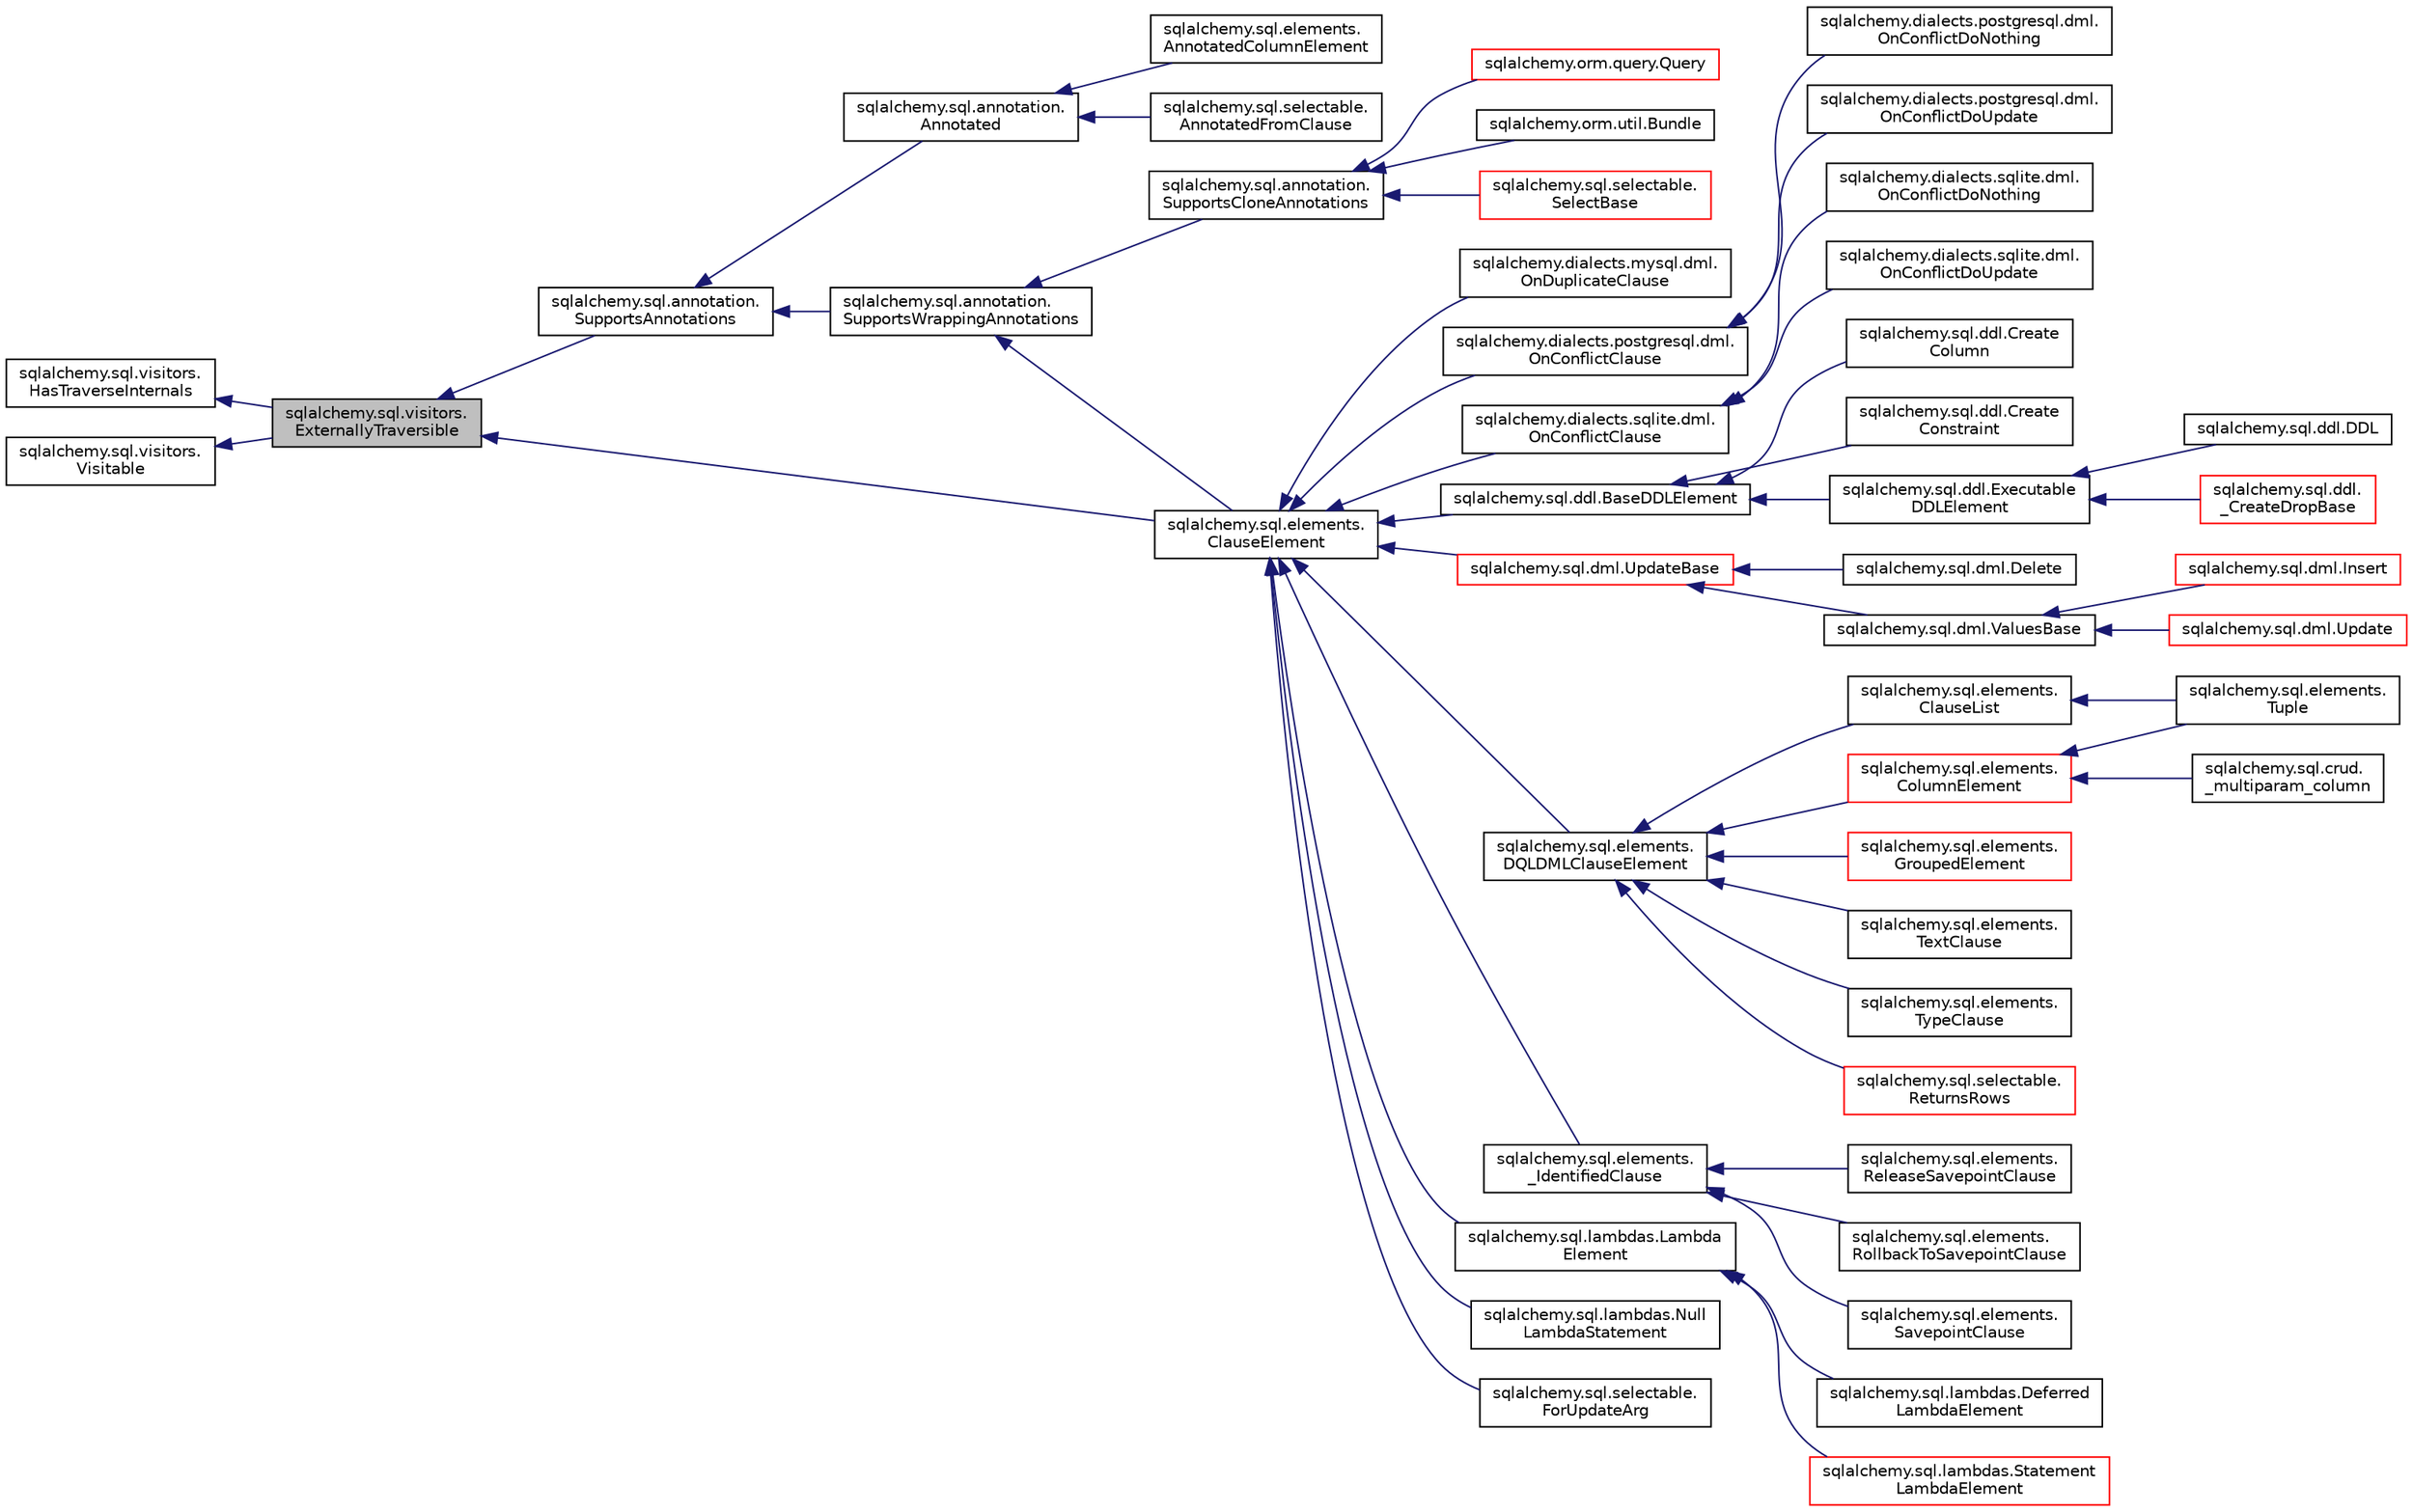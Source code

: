 digraph "sqlalchemy.sql.visitors.ExternallyTraversible"
{
 // LATEX_PDF_SIZE
  edge [fontname="Helvetica",fontsize="10",labelfontname="Helvetica",labelfontsize="10"];
  node [fontname="Helvetica",fontsize="10",shape=record];
  rankdir="LR";
  Node1 [label="sqlalchemy.sql.visitors.\lExternallyTraversible",height=0.2,width=0.4,color="black", fillcolor="grey75", style="filled", fontcolor="black",tooltip=" "];
  Node2 -> Node1 [dir="back",color="midnightblue",fontsize="10",style="solid",fontname="Helvetica"];
  Node2 [label="sqlalchemy.sql.visitors.\lHasTraverseInternals",height=0.2,width=0.4,color="black", fillcolor="white", style="filled",URL="$classsqlalchemy_1_1sql_1_1visitors_1_1HasTraverseInternals.html",tooltip=" "];
  Node3 -> Node1 [dir="back",color="midnightblue",fontsize="10",style="solid",fontname="Helvetica"];
  Node3 [label="sqlalchemy.sql.visitors.\lVisitable",height=0.2,width=0.4,color="black", fillcolor="white", style="filled",URL="$classsqlalchemy_1_1sql_1_1visitors_1_1Visitable.html",tooltip=" "];
  Node1 -> Node4 [dir="back",color="midnightblue",fontsize="10",style="solid",fontname="Helvetica"];
  Node4 [label="sqlalchemy.sql.annotation.\lSupportsAnnotations",height=0.2,width=0.4,color="black", fillcolor="white", style="filled",URL="$classsqlalchemy_1_1sql_1_1annotation_1_1SupportsAnnotations.html",tooltip=" "];
  Node4 -> Node5 [dir="back",color="midnightblue",fontsize="10",style="solid",fontname="Helvetica"];
  Node5 [label="sqlalchemy.sql.annotation.\lAnnotated",height=0.2,width=0.4,color="black", fillcolor="white", style="filled",URL="$classsqlalchemy_1_1sql_1_1annotation_1_1Annotated.html",tooltip=" "];
  Node5 -> Node6 [dir="back",color="midnightblue",fontsize="10",style="solid",fontname="Helvetica"];
  Node6 [label="sqlalchemy.sql.elements.\lAnnotatedColumnElement",height=0.2,width=0.4,color="black", fillcolor="white", style="filled",URL="$classsqlalchemy_1_1sql_1_1elements_1_1AnnotatedColumnElement.html",tooltip=" "];
  Node5 -> Node7 [dir="back",color="midnightblue",fontsize="10",style="solid",fontname="Helvetica"];
  Node7 [label="sqlalchemy.sql.selectable.\lAnnotatedFromClause",height=0.2,width=0.4,color="black", fillcolor="white", style="filled",URL="$classsqlalchemy_1_1sql_1_1selectable_1_1AnnotatedFromClause.html",tooltip=" "];
  Node4 -> Node8 [dir="back",color="midnightblue",fontsize="10",style="solid",fontname="Helvetica"];
  Node8 [label="sqlalchemy.sql.annotation.\lSupportsWrappingAnnotations",height=0.2,width=0.4,color="black", fillcolor="white", style="filled",URL="$classsqlalchemy_1_1sql_1_1annotation_1_1SupportsWrappingAnnotations.html",tooltip=" "];
  Node8 -> Node9 [dir="back",color="midnightblue",fontsize="10",style="solid",fontname="Helvetica"];
  Node9 [label="sqlalchemy.sql.annotation.\lSupportsCloneAnnotations",height=0.2,width=0.4,color="black", fillcolor="white", style="filled",URL="$classsqlalchemy_1_1sql_1_1annotation_1_1SupportsCloneAnnotations.html",tooltip=" "];
  Node9 -> Node10 [dir="back",color="midnightblue",fontsize="10",style="solid",fontname="Helvetica"];
  Node10 [label="sqlalchemy.orm.query.Query",height=0.2,width=0.4,color="red", fillcolor="white", style="filled",URL="$classsqlalchemy_1_1orm_1_1query_1_1Query.html",tooltip=" "];
  Node9 -> Node15 [dir="back",color="midnightblue",fontsize="10",style="solid",fontname="Helvetica"];
  Node15 [label="sqlalchemy.orm.util.Bundle",height=0.2,width=0.4,color="black", fillcolor="white", style="filled",URL="$classsqlalchemy_1_1orm_1_1util_1_1Bundle.html",tooltip=" "];
  Node9 -> Node16 [dir="back",color="midnightblue",fontsize="10",style="solid",fontname="Helvetica"];
  Node16 [label="sqlalchemy.sql.selectable.\lSelectBase",height=0.2,width=0.4,color="red", fillcolor="white", style="filled",URL="$classsqlalchemy_1_1sql_1_1selectable_1_1SelectBase.html",tooltip=" "];
  Node8 -> Node22 [dir="back",color="midnightblue",fontsize="10",style="solid",fontname="Helvetica"];
  Node22 [label="sqlalchemy.sql.elements.\lClauseElement",height=0.2,width=0.4,color="black", fillcolor="white", style="filled",URL="$classsqlalchemy_1_1sql_1_1elements_1_1ClauseElement.html",tooltip=" "];
  Node22 -> Node23 [dir="back",color="midnightblue",fontsize="10",style="solid",fontname="Helvetica"];
  Node23 [label="sqlalchemy.dialects.mysql.dml.\lOnDuplicateClause",height=0.2,width=0.4,color="black", fillcolor="white", style="filled",URL="$classsqlalchemy_1_1dialects_1_1mysql_1_1dml_1_1OnDuplicateClause.html",tooltip=" "];
  Node22 -> Node24 [dir="back",color="midnightblue",fontsize="10",style="solid",fontname="Helvetica"];
  Node24 [label="sqlalchemy.dialects.postgresql.dml.\lOnConflictClause",height=0.2,width=0.4,color="black", fillcolor="white", style="filled",URL="$classsqlalchemy_1_1dialects_1_1postgresql_1_1dml_1_1OnConflictClause.html",tooltip=" "];
  Node24 -> Node25 [dir="back",color="midnightblue",fontsize="10",style="solid",fontname="Helvetica"];
  Node25 [label="sqlalchemy.dialects.postgresql.dml.\lOnConflictDoNothing",height=0.2,width=0.4,color="black", fillcolor="white", style="filled",URL="$classsqlalchemy_1_1dialects_1_1postgresql_1_1dml_1_1OnConflictDoNothing.html",tooltip=" "];
  Node24 -> Node26 [dir="back",color="midnightblue",fontsize="10",style="solid",fontname="Helvetica"];
  Node26 [label="sqlalchemy.dialects.postgresql.dml.\lOnConflictDoUpdate",height=0.2,width=0.4,color="black", fillcolor="white", style="filled",URL="$classsqlalchemy_1_1dialects_1_1postgresql_1_1dml_1_1OnConflictDoUpdate.html",tooltip=" "];
  Node22 -> Node27 [dir="back",color="midnightblue",fontsize="10",style="solid",fontname="Helvetica"];
  Node27 [label="sqlalchemy.dialects.sqlite.dml.\lOnConflictClause",height=0.2,width=0.4,color="black", fillcolor="white", style="filled",URL="$classsqlalchemy_1_1dialects_1_1sqlite_1_1dml_1_1OnConflictClause.html",tooltip=" "];
  Node27 -> Node28 [dir="back",color="midnightblue",fontsize="10",style="solid",fontname="Helvetica"];
  Node28 [label="sqlalchemy.dialects.sqlite.dml.\lOnConflictDoNothing",height=0.2,width=0.4,color="black", fillcolor="white", style="filled",URL="$classsqlalchemy_1_1dialects_1_1sqlite_1_1dml_1_1OnConflictDoNothing.html",tooltip=" "];
  Node27 -> Node29 [dir="back",color="midnightblue",fontsize="10",style="solid",fontname="Helvetica"];
  Node29 [label="sqlalchemy.dialects.sqlite.dml.\lOnConflictDoUpdate",height=0.2,width=0.4,color="black", fillcolor="white", style="filled",URL="$classsqlalchemy_1_1dialects_1_1sqlite_1_1dml_1_1OnConflictDoUpdate.html",tooltip=" "];
  Node22 -> Node30 [dir="back",color="midnightblue",fontsize="10",style="solid",fontname="Helvetica"];
  Node30 [label="sqlalchemy.sql.ddl.BaseDDLElement",height=0.2,width=0.4,color="black", fillcolor="white", style="filled",URL="$classsqlalchemy_1_1sql_1_1ddl_1_1BaseDDLElement.html",tooltip=" "];
  Node30 -> Node31 [dir="back",color="midnightblue",fontsize="10",style="solid",fontname="Helvetica"];
  Node31 [label="sqlalchemy.sql.ddl.Create\lColumn",height=0.2,width=0.4,color="black", fillcolor="white", style="filled",URL="$classsqlalchemy_1_1sql_1_1ddl_1_1CreateColumn.html",tooltip=" "];
  Node30 -> Node32 [dir="back",color="midnightblue",fontsize="10",style="solid",fontname="Helvetica"];
  Node32 [label="sqlalchemy.sql.ddl.Create\lConstraint",height=0.2,width=0.4,color="black", fillcolor="white", style="filled",URL="$classsqlalchemy_1_1sql_1_1ddl_1_1CreateConstraint.html",tooltip=" "];
  Node30 -> Node33 [dir="back",color="midnightblue",fontsize="10",style="solid",fontname="Helvetica"];
  Node33 [label="sqlalchemy.sql.ddl.Executable\lDDLElement",height=0.2,width=0.4,color="black", fillcolor="white", style="filled",URL="$classsqlalchemy_1_1sql_1_1ddl_1_1ExecutableDDLElement.html",tooltip=" "];
  Node33 -> Node34 [dir="back",color="midnightblue",fontsize="10",style="solid",fontname="Helvetica"];
  Node34 [label="sqlalchemy.sql.ddl.DDL",height=0.2,width=0.4,color="black", fillcolor="white", style="filled",URL="$classsqlalchemy_1_1sql_1_1ddl_1_1DDL.html",tooltip=" "];
  Node33 -> Node35 [dir="back",color="midnightblue",fontsize="10",style="solid",fontname="Helvetica"];
  Node35 [label="sqlalchemy.sql.ddl.\l_CreateDropBase",height=0.2,width=0.4,color="red", fillcolor="white", style="filled",URL="$classsqlalchemy_1_1sql_1_1ddl_1_1__CreateDropBase.html",tooltip=" "];
  Node22 -> Node59 [dir="back",color="midnightblue",fontsize="10",style="solid",fontname="Helvetica"];
  Node59 [label="sqlalchemy.sql.dml.UpdateBase",height=0.2,width=0.4,color="red", fillcolor="white", style="filled",URL="$classsqlalchemy_1_1sql_1_1dml_1_1UpdateBase.html",tooltip=" "];
  Node59 -> Node60 [dir="back",color="midnightblue",fontsize="10",style="solid",fontname="Helvetica"];
  Node60 [label="sqlalchemy.sql.dml.Delete",height=0.2,width=0.4,color="black", fillcolor="white", style="filled",URL="$classsqlalchemy_1_1sql_1_1dml_1_1Delete.html",tooltip=" "];
  Node59 -> Node61 [dir="back",color="midnightblue",fontsize="10",style="solid",fontname="Helvetica"];
  Node61 [label="sqlalchemy.sql.dml.ValuesBase",height=0.2,width=0.4,color="black", fillcolor="white", style="filled",URL="$classsqlalchemy_1_1sql_1_1dml_1_1ValuesBase.html",tooltip=" "];
  Node61 -> Node62 [dir="back",color="midnightblue",fontsize="10",style="solid",fontname="Helvetica"];
  Node62 [label="sqlalchemy.sql.dml.Insert",height=0.2,width=0.4,color="red", fillcolor="white", style="filled",URL="$classsqlalchemy_1_1sql_1_1dml_1_1Insert.html",tooltip=" "];
  Node61 -> Node64 [dir="back",color="midnightblue",fontsize="10",style="solid",fontname="Helvetica"];
  Node64 [label="sqlalchemy.sql.dml.Update",height=0.2,width=0.4,color="red", fillcolor="white", style="filled",URL="$classsqlalchemy_1_1sql_1_1dml_1_1Update.html",tooltip=" "];
  Node22 -> Node67 [dir="back",color="midnightblue",fontsize="10",style="solid",fontname="Helvetica"];
  Node67 [label="sqlalchemy.sql.elements.\lDQLDMLClauseElement",height=0.2,width=0.4,color="black", fillcolor="white", style="filled",URL="$classsqlalchemy_1_1sql_1_1elements_1_1DQLDMLClauseElement.html",tooltip=" "];
  Node67 -> Node68 [dir="back",color="midnightblue",fontsize="10",style="solid",fontname="Helvetica"];
  Node68 [label="sqlalchemy.sql.elements.\lClauseList",height=0.2,width=0.4,color="black", fillcolor="white", style="filled",URL="$classsqlalchemy_1_1sql_1_1elements_1_1ClauseList.html",tooltip=" "];
  Node68 -> Node69 [dir="back",color="midnightblue",fontsize="10",style="solid",fontname="Helvetica"];
  Node69 [label="sqlalchemy.sql.elements.\lTuple",height=0.2,width=0.4,color="black", fillcolor="white", style="filled",URL="$classsqlalchemy_1_1sql_1_1elements_1_1Tuple.html",tooltip=" "];
  Node67 -> Node70 [dir="back",color="midnightblue",fontsize="10",style="solid",fontname="Helvetica"];
  Node70 [label="sqlalchemy.sql.elements.\lColumnElement",height=0.2,width=0.4,color="red", fillcolor="white", style="filled",URL="$classsqlalchemy_1_1sql_1_1elements_1_1ColumnElement.html",tooltip=" "];
  Node70 -> Node71 [dir="back",color="midnightblue",fontsize="10",style="solid",fontname="Helvetica"];
  Node71 [label="sqlalchemy.sql.crud.\l_multiparam_column",height=0.2,width=0.4,color="black", fillcolor="white", style="filled",URL="$classsqlalchemy_1_1sql_1_1crud_1_1__multiparam__column.html",tooltip=" "];
  Node70 -> Node69 [dir="back",color="midnightblue",fontsize="10",style="solid",fontname="Helvetica"];
  Node67 -> Node148 [dir="back",color="midnightblue",fontsize="10",style="solid",fontname="Helvetica"];
  Node148 [label="sqlalchemy.sql.elements.\lGroupedElement",height=0.2,width=0.4,color="red", fillcolor="white", style="filled",URL="$classsqlalchemy_1_1sql_1_1elements_1_1GroupedElement.html",tooltip=" "];
  Node67 -> Node152 [dir="back",color="midnightblue",fontsize="10",style="solid",fontname="Helvetica"];
  Node152 [label="sqlalchemy.sql.elements.\lTextClause",height=0.2,width=0.4,color="black", fillcolor="white", style="filled",URL="$classsqlalchemy_1_1sql_1_1elements_1_1TextClause.html",tooltip=" "];
  Node67 -> Node153 [dir="back",color="midnightblue",fontsize="10",style="solid",fontname="Helvetica"];
  Node153 [label="sqlalchemy.sql.elements.\lTypeClause",height=0.2,width=0.4,color="black", fillcolor="white", style="filled",URL="$classsqlalchemy_1_1sql_1_1elements_1_1TypeClause.html",tooltip=" "];
  Node67 -> Node154 [dir="back",color="midnightblue",fontsize="10",style="solid",fontname="Helvetica"];
  Node154 [label="sqlalchemy.sql.selectable.\lReturnsRows",height=0.2,width=0.4,color="red", fillcolor="white", style="filled",URL="$classsqlalchemy_1_1sql_1_1selectable_1_1ReturnsRows.html",tooltip=" "];
  Node22 -> Node175 [dir="back",color="midnightblue",fontsize="10",style="solid",fontname="Helvetica"];
  Node175 [label="sqlalchemy.sql.elements.\l_IdentifiedClause",height=0.2,width=0.4,color="black", fillcolor="white", style="filled",URL="$classsqlalchemy_1_1sql_1_1elements_1_1__IdentifiedClause.html",tooltip=" "];
  Node175 -> Node176 [dir="back",color="midnightblue",fontsize="10",style="solid",fontname="Helvetica"];
  Node176 [label="sqlalchemy.sql.elements.\lReleaseSavepointClause",height=0.2,width=0.4,color="black", fillcolor="white", style="filled",URL="$classsqlalchemy_1_1sql_1_1elements_1_1ReleaseSavepointClause.html",tooltip=" "];
  Node175 -> Node177 [dir="back",color="midnightblue",fontsize="10",style="solid",fontname="Helvetica"];
  Node177 [label="sqlalchemy.sql.elements.\lRollbackToSavepointClause",height=0.2,width=0.4,color="black", fillcolor="white", style="filled",URL="$classsqlalchemy_1_1sql_1_1elements_1_1RollbackToSavepointClause.html",tooltip=" "];
  Node175 -> Node178 [dir="back",color="midnightblue",fontsize="10",style="solid",fontname="Helvetica"];
  Node178 [label="sqlalchemy.sql.elements.\lSavepointClause",height=0.2,width=0.4,color="black", fillcolor="white", style="filled",URL="$classsqlalchemy_1_1sql_1_1elements_1_1SavepointClause.html",tooltip=" "];
  Node22 -> Node179 [dir="back",color="midnightblue",fontsize="10",style="solid",fontname="Helvetica"];
  Node179 [label="sqlalchemy.sql.lambdas.Lambda\lElement",height=0.2,width=0.4,color="black", fillcolor="white", style="filled",URL="$classsqlalchemy_1_1sql_1_1lambdas_1_1LambdaElement.html",tooltip=" "];
  Node179 -> Node180 [dir="back",color="midnightblue",fontsize="10",style="solid",fontname="Helvetica"];
  Node180 [label="sqlalchemy.sql.lambdas.Deferred\lLambdaElement",height=0.2,width=0.4,color="black", fillcolor="white", style="filled",URL="$classsqlalchemy_1_1sql_1_1lambdas_1_1DeferredLambdaElement.html",tooltip=" "];
  Node179 -> Node181 [dir="back",color="midnightblue",fontsize="10",style="solid",fontname="Helvetica"];
  Node181 [label="sqlalchemy.sql.lambdas.Statement\lLambdaElement",height=0.2,width=0.4,color="red", fillcolor="white", style="filled",URL="$classsqlalchemy_1_1sql_1_1lambdas_1_1StatementLambdaElement.html",tooltip=" "];
  Node22 -> Node183 [dir="back",color="midnightblue",fontsize="10",style="solid",fontname="Helvetica"];
  Node183 [label="sqlalchemy.sql.lambdas.Null\lLambdaStatement",height=0.2,width=0.4,color="black", fillcolor="white", style="filled",URL="$classsqlalchemy_1_1sql_1_1lambdas_1_1NullLambdaStatement.html",tooltip=" "];
  Node22 -> Node184 [dir="back",color="midnightblue",fontsize="10",style="solid",fontname="Helvetica"];
  Node184 [label="sqlalchemy.sql.selectable.\lForUpdateArg",height=0.2,width=0.4,color="black", fillcolor="white", style="filled",URL="$classsqlalchemy_1_1sql_1_1selectable_1_1ForUpdateArg.html",tooltip=" "];
  Node1 -> Node22 [dir="back",color="midnightblue",fontsize="10",style="solid",fontname="Helvetica"];
}
